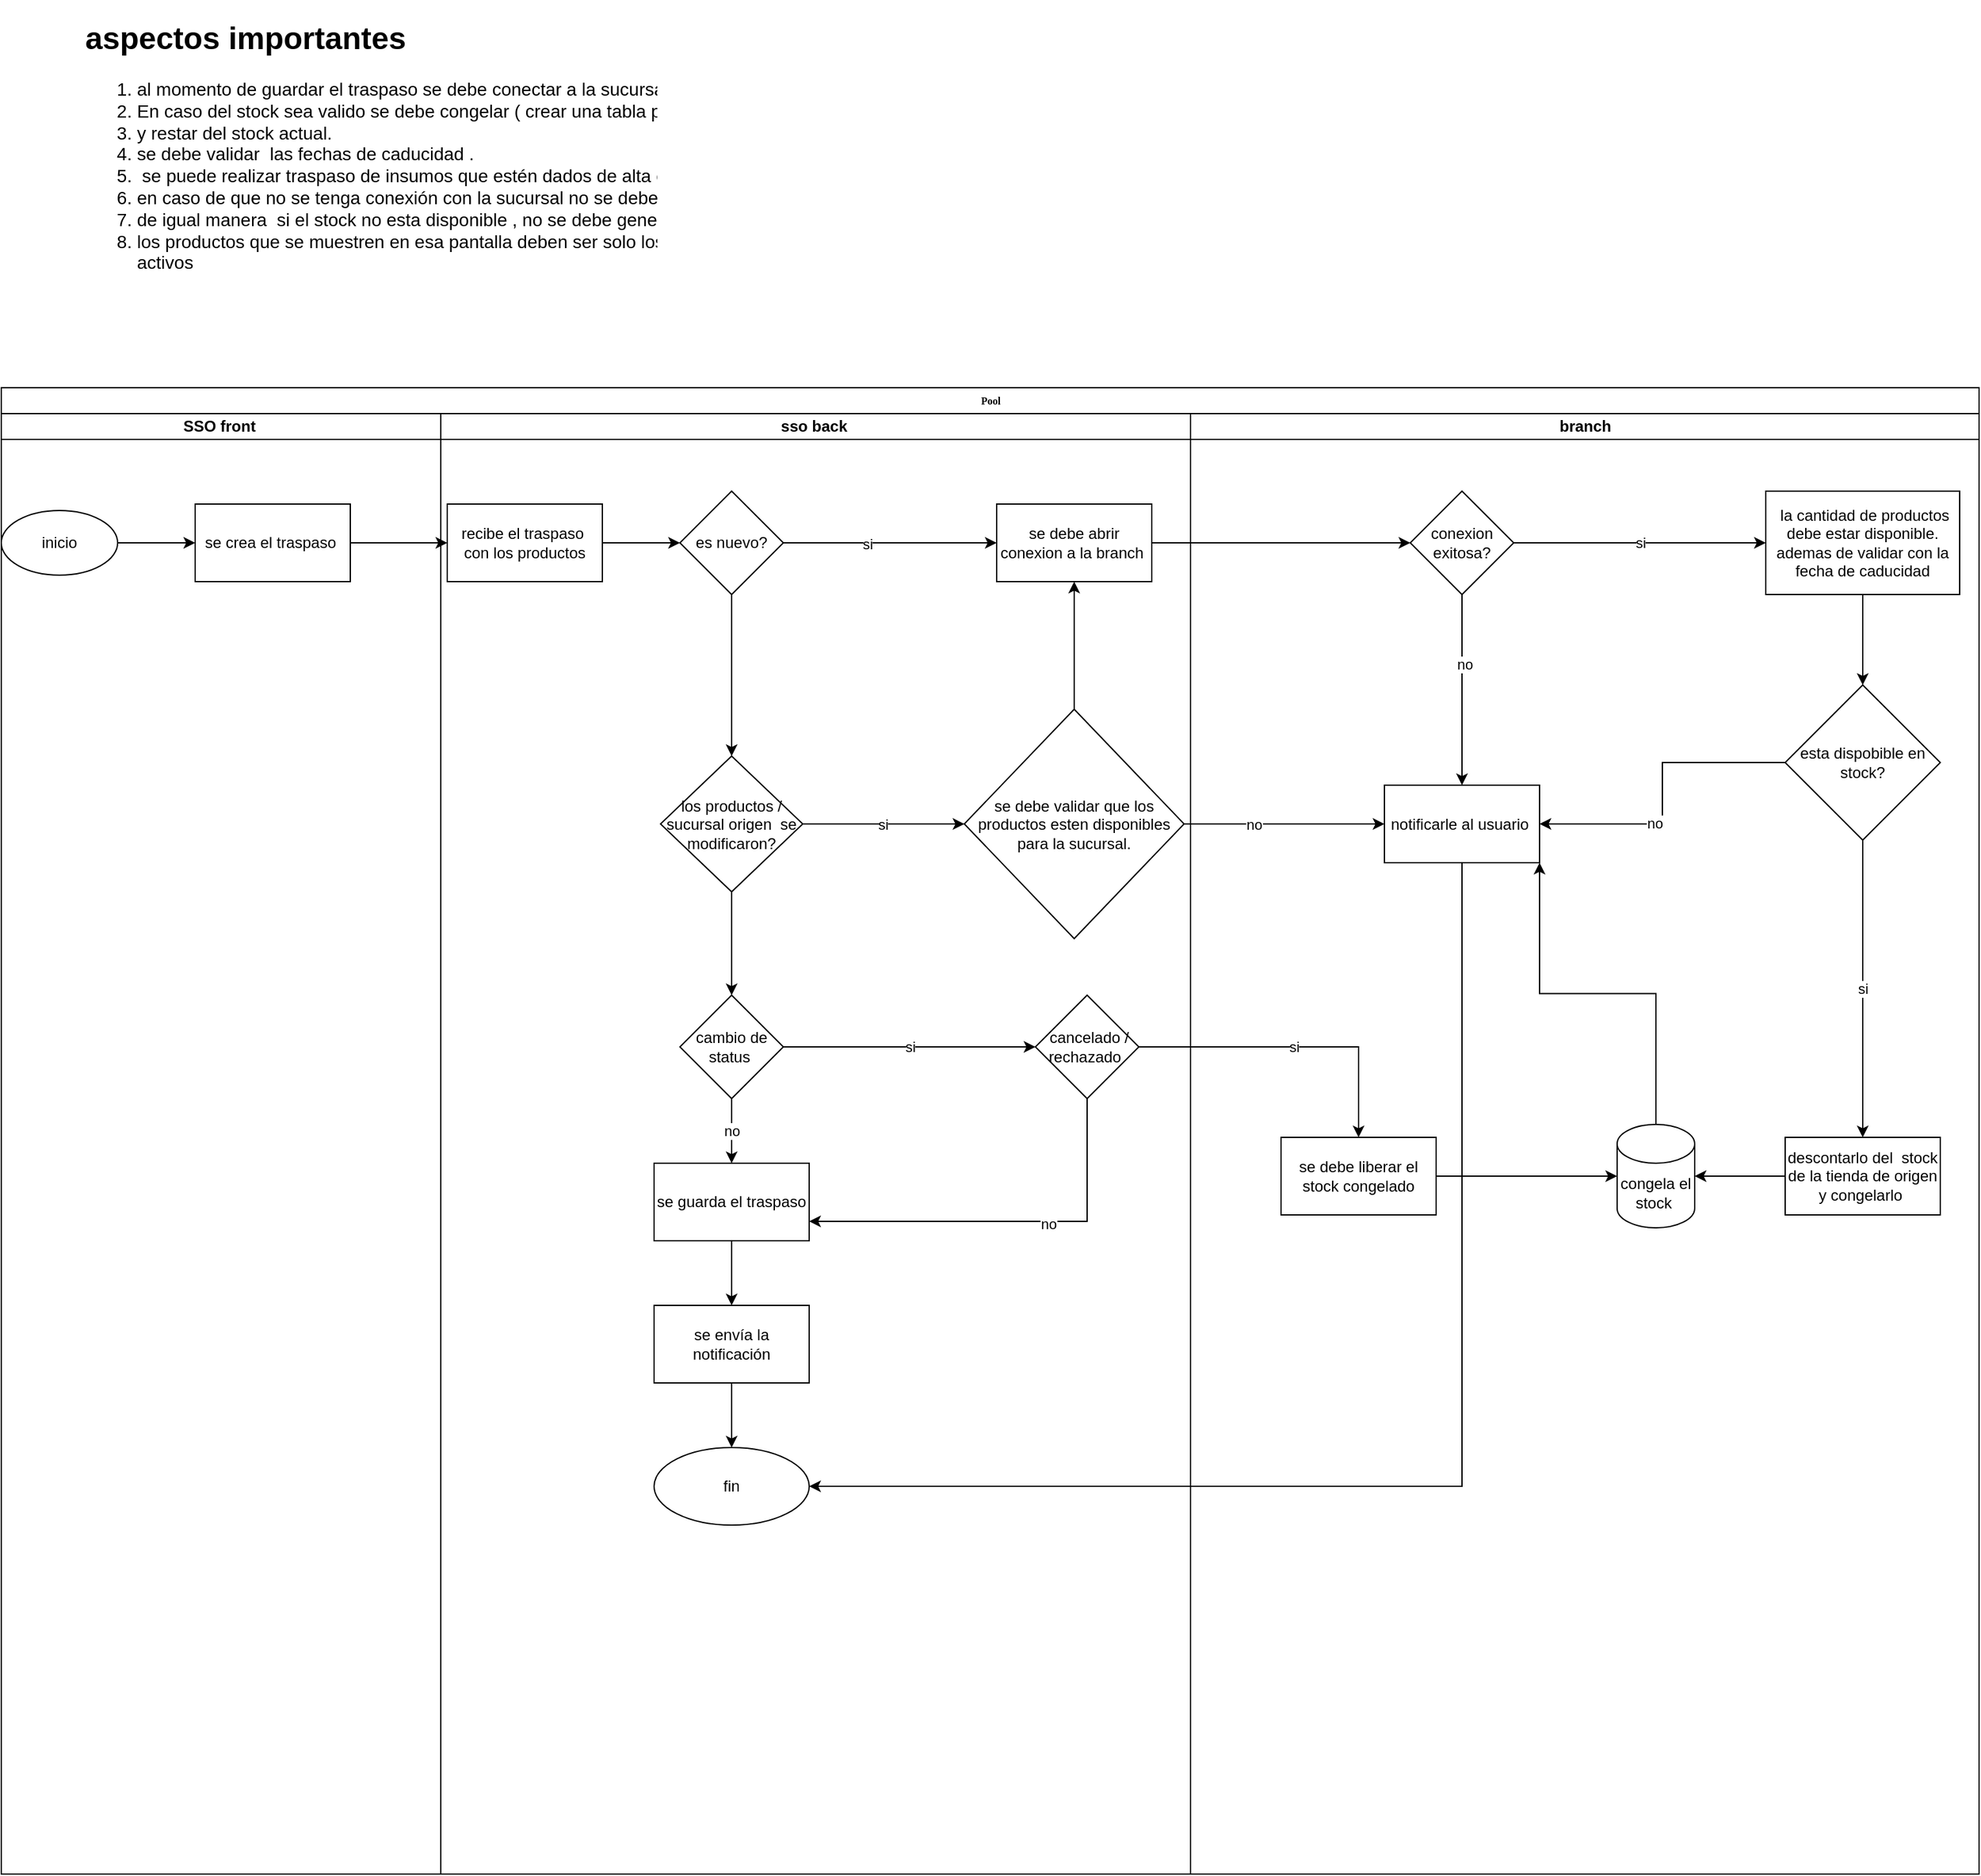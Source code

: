 <mxfile version="15.8.7" type="github">
  <diagram name="Page-1" id="74e2e168-ea6b-b213-b513-2b3c1d86103e">
    <mxGraphModel dx="1662" dy="1654" grid="1" gridSize="10" guides="1" tooltips="1" connect="1" arrows="1" fold="1" page="1" pageScale="1" pageWidth="1100" pageHeight="850" background="none" math="0" shadow="0">
      <root>
        <mxCell id="0" />
        <mxCell id="1" parent="0" />
        <mxCell id="77e6c97f196da883-1" value="Pool" style="swimlane;html=1;childLayout=stackLayout;startSize=20;rounded=0;shadow=0;labelBackgroundColor=none;strokeWidth=1;fontFamily=Verdana;fontSize=8;align=center;" parent="1" vertex="1">
          <mxGeometry x="110" y="-120" width="1530" height="1150" as="geometry" />
        </mxCell>
        <mxCell id="77e6c97f196da883-2" value="SSO front&amp;nbsp;" style="swimlane;html=1;startSize=20;" parent="77e6c97f196da883-1" vertex="1">
          <mxGeometry y="20" width="340" height="1130" as="geometry" />
        </mxCell>
        <mxCell id="eCFHEnjU7VW3SYDgLny5-4" value="inicio" style="ellipse;whiteSpace=wrap;html=1;" parent="77e6c97f196da883-2" vertex="1">
          <mxGeometry y="75" width="90" height="50" as="geometry" />
        </mxCell>
        <mxCell id="eCFHEnjU7VW3SYDgLny5-5" value="se crea el traspaso&amp;nbsp;" style="whiteSpace=wrap;html=1;" parent="77e6c97f196da883-2" vertex="1">
          <mxGeometry x="150" y="70" width="120" height="60" as="geometry" />
        </mxCell>
        <mxCell id="eCFHEnjU7VW3SYDgLny5-6" value="" style="edgeStyle=orthogonalEdgeStyle;rounded=0;orthogonalLoop=1;jettySize=auto;html=1;" parent="77e6c97f196da883-2" source="eCFHEnjU7VW3SYDgLny5-4" target="eCFHEnjU7VW3SYDgLny5-5" edge="1">
          <mxGeometry relative="1" as="geometry" />
        </mxCell>
        <mxCell id="eCFHEnjU7VW3SYDgLny5-8" value="" style="edgeStyle=orthogonalEdgeStyle;rounded=0;orthogonalLoop=1;jettySize=auto;html=1;" parent="77e6c97f196da883-1" source="eCFHEnjU7VW3SYDgLny5-5" target="eCFHEnjU7VW3SYDgLny5-7" edge="1">
          <mxGeometry relative="1" as="geometry" />
        </mxCell>
        <mxCell id="eCFHEnjU7VW3SYDgLny5-32" value="" style="edgeStyle=orthogonalEdgeStyle;rounded=0;orthogonalLoop=1;jettySize=auto;html=1;" parent="77e6c97f196da883-1" source="eCFHEnjU7VW3SYDgLny5-11" target="eCFHEnjU7VW3SYDgLny5-31" edge="1">
          <mxGeometry relative="1" as="geometry" />
        </mxCell>
        <mxCell id="eCFHEnjU7VW3SYDgLny5-49" style="edgeStyle=orthogonalEdgeStyle;rounded=0;orthogonalLoop=1;jettySize=auto;html=1;exitX=1;exitY=0.5;exitDx=0;exitDy=0;entryX=0;entryY=0.5;entryDx=0;entryDy=0;" parent="77e6c97f196da883-1" source="eCFHEnjU7VW3SYDgLny5-47" target="eCFHEnjU7VW3SYDgLny5-35" edge="1">
          <mxGeometry relative="1" as="geometry" />
        </mxCell>
        <mxCell id="eCFHEnjU7VW3SYDgLny5-50" value="no" style="edgeLabel;html=1;align=center;verticalAlign=middle;resizable=0;points=[];" parent="eCFHEnjU7VW3SYDgLny5-49" vertex="1" connectable="0">
          <mxGeometry x="-0.31" relative="1" as="geometry">
            <mxPoint as="offset" />
          </mxGeometry>
        </mxCell>
        <mxCell id="eCFHEnjU7VW3SYDgLny5-38" style="edgeStyle=orthogonalEdgeStyle;rounded=0;orthogonalLoop=1;jettySize=auto;html=1;entryX=1;entryY=0.5;entryDx=0;entryDy=0;" parent="77e6c97f196da883-1" source="eCFHEnjU7VW3SYDgLny5-35" target="eCFHEnjU7VW3SYDgLny5-29" edge="1">
          <mxGeometry relative="1" as="geometry">
            <mxPoint x="930" y="610" as="targetPoint" />
            <Array as="points">
              <mxPoint x="1130" y="850" />
            </Array>
          </mxGeometry>
        </mxCell>
        <mxCell id="eCFHEnjU7VW3SYDgLny5-59" value="si" style="edgeStyle=orthogonalEdgeStyle;rounded=0;orthogonalLoop=1;jettySize=auto;html=1;" parent="77e6c97f196da883-1" source="eCFHEnjU7VW3SYDgLny5-56" target="eCFHEnjU7VW3SYDgLny5-58" edge="1">
          <mxGeometry relative="1" as="geometry" />
        </mxCell>
        <mxCell id="77e6c97f196da883-3" value="sso back&lt;span style=&quot;white-space: pre&quot;&gt; &lt;/span&gt;" style="swimlane;html=1;startSize=20;" parent="77e6c97f196da883-1" vertex="1">
          <mxGeometry x="340" y="20" width="580" height="1130" as="geometry" />
        </mxCell>
        <mxCell id="eCFHEnjU7VW3SYDgLny5-10" value="" style="edgeStyle=orthogonalEdgeStyle;rounded=0;orthogonalLoop=1;jettySize=auto;html=1;" parent="77e6c97f196da883-3" source="eCFHEnjU7VW3SYDgLny5-7" target="eCFHEnjU7VW3SYDgLny5-9" edge="1">
          <mxGeometry relative="1" as="geometry" />
        </mxCell>
        <mxCell id="eCFHEnjU7VW3SYDgLny5-7" value="recibe el traspaso&amp;nbsp; con los productos" style="whiteSpace=wrap;html=1;" parent="77e6c97f196da883-3" vertex="1">
          <mxGeometry x="5" y="70" width="120" height="60" as="geometry" />
        </mxCell>
        <mxCell id="eCFHEnjU7VW3SYDgLny5-17" value="" style="edgeStyle=orthogonalEdgeStyle;rounded=0;orthogonalLoop=1;jettySize=auto;html=1;" parent="77e6c97f196da883-3" source="eCFHEnjU7VW3SYDgLny5-9" target="eCFHEnjU7VW3SYDgLny5-16" edge="1">
          <mxGeometry relative="1" as="geometry" />
        </mxCell>
        <mxCell id="eCFHEnjU7VW3SYDgLny5-9" value="es nuevo?" style="rhombus;whiteSpace=wrap;html=1;" parent="77e6c97f196da883-3" vertex="1">
          <mxGeometry x="185" y="60" width="80" height="80" as="geometry" />
        </mxCell>
        <mxCell id="eCFHEnjU7VW3SYDgLny5-48" value="si" style="edgeStyle=orthogonalEdgeStyle;rounded=0;orthogonalLoop=1;jettySize=auto;html=1;" parent="77e6c97f196da883-3" source="eCFHEnjU7VW3SYDgLny5-16" target="eCFHEnjU7VW3SYDgLny5-47" edge="1">
          <mxGeometry relative="1" as="geometry" />
        </mxCell>
        <mxCell id="eCFHEnjU7VW3SYDgLny5-16" value="los productos / sucursal origen&amp;nbsp; se modificaron?" style="rhombus;whiteSpace=wrap;html=1;" parent="77e6c97f196da883-3" vertex="1">
          <mxGeometry x="170" y="265" width="110" height="105" as="geometry" />
        </mxCell>
        <mxCell id="eCFHEnjU7VW3SYDgLny5-24" value="" style="edgeStyle=orthogonalEdgeStyle;rounded=0;orthogonalLoop=1;jettySize=auto;html=1;" parent="77e6c97f196da883-3" source="eCFHEnjU7VW3SYDgLny5-21" target="eCFHEnjU7VW3SYDgLny5-23" edge="1">
          <mxGeometry relative="1" as="geometry" />
        </mxCell>
        <mxCell id="eCFHEnjU7VW3SYDgLny5-21" value="se guarda el traspaso" style="whiteSpace=wrap;html=1;" parent="77e6c97f196da883-3" vertex="1">
          <mxGeometry x="165" y="580" width="120" height="60" as="geometry" />
        </mxCell>
        <mxCell id="eCFHEnjU7VW3SYDgLny5-11" value="se debe abrir conexion a la branch&amp;nbsp;" style="whiteSpace=wrap;html=1;" parent="77e6c97f196da883-3" vertex="1">
          <mxGeometry x="430" y="70" width="120" height="60" as="geometry" />
        </mxCell>
        <mxCell id="eCFHEnjU7VW3SYDgLny5-12" value="" style="edgeStyle=orthogonalEdgeStyle;rounded=0;orthogonalLoop=1;jettySize=auto;html=1;" parent="77e6c97f196da883-3" source="eCFHEnjU7VW3SYDgLny5-9" target="eCFHEnjU7VW3SYDgLny5-11" edge="1">
          <mxGeometry relative="1" as="geometry" />
        </mxCell>
        <mxCell id="eCFHEnjU7VW3SYDgLny5-15" value="si" style="edgeLabel;html=1;align=center;verticalAlign=middle;resizable=0;points=[];" parent="eCFHEnjU7VW3SYDgLny5-12" vertex="1" connectable="0">
          <mxGeometry x="-0.218" y="-1" relative="1" as="geometry">
            <mxPoint as="offset" />
          </mxGeometry>
        </mxCell>
        <mxCell id="eCFHEnjU7VW3SYDgLny5-23" value="se envía la notificación" style="whiteSpace=wrap;html=1;" parent="77e6c97f196da883-3" vertex="1">
          <mxGeometry x="165" y="690" width="120" height="60" as="geometry" />
        </mxCell>
        <mxCell id="eCFHEnjU7VW3SYDgLny5-61" style="edgeStyle=orthogonalEdgeStyle;rounded=0;orthogonalLoop=1;jettySize=auto;html=1;exitX=0.5;exitY=0;exitDx=0;exitDy=0;entryX=0.5;entryY=1;entryDx=0;entryDy=0;" parent="77e6c97f196da883-3" source="eCFHEnjU7VW3SYDgLny5-47" target="eCFHEnjU7VW3SYDgLny5-11" edge="1">
          <mxGeometry relative="1" as="geometry" />
        </mxCell>
        <mxCell id="eCFHEnjU7VW3SYDgLny5-47" value="&lt;span&gt;se debe validar que los productos esten disponibles para la sucursal.&lt;/span&gt;" style="rhombus;whiteSpace=wrap;html=1;" parent="77e6c97f196da883-3" vertex="1">
          <mxGeometry x="405" y="228.75" width="170" height="177.5" as="geometry" />
        </mxCell>
        <mxCell id="eCFHEnjU7VW3SYDgLny5-29" value="fin" style="ellipse;whiteSpace=wrap;html=1;" parent="77e6c97f196da883-3" vertex="1">
          <mxGeometry x="165" y="800" width="120" height="60" as="geometry" />
        </mxCell>
        <mxCell id="eCFHEnjU7VW3SYDgLny5-30" value="" style="edgeStyle=orthogonalEdgeStyle;rounded=0;orthogonalLoop=1;jettySize=auto;html=1;" parent="77e6c97f196da883-3" source="eCFHEnjU7VW3SYDgLny5-23" target="eCFHEnjU7VW3SYDgLny5-29" edge="1">
          <mxGeometry relative="1" as="geometry" />
        </mxCell>
        <mxCell id="eCFHEnjU7VW3SYDgLny5-55" value="no" style="edgeStyle=orthogonalEdgeStyle;rounded=0;orthogonalLoop=1;jettySize=auto;html=1;" parent="77e6c97f196da883-3" source="eCFHEnjU7VW3SYDgLny5-53" target="eCFHEnjU7VW3SYDgLny5-21" edge="1">
          <mxGeometry relative="1" as="geometry" />
        </mxCell>
        <mxCell id="eCFHEnjU7VW3SYDgLny5-53" value="cambio de status&amp;nbsp;" style="rhombus;whiteSpace=wrap;html=1;" parent="77e6c97f196da883-3" vertex="1">
          <mxGeometry x="185" y="450" width="80" height="80" as="geometry" />
        </mxCell>
        <mxCell id="eCFHEnjU7VW3SYDgLny5-54" value="" style="edgeStyle=orthogonalEdgeStyle;rounded=0;orthogonalLoop=1;jettySize=auto;html=1;" parent="77e6c97f196da883-3" source="eCFHEnjU7VW3SYDgLny5-16" target="eCFHEnjU7VW3SYDgLny5-53" edge="1">
          <mxGeometry relative="1" as="geometry" />
        </mxCell>
        <mxCell id="eCFHEnjU7VW3SYDgLny5-63" style="edgeStyle=orthogonalEdgeStyle;rounded=0;orthogonalLoop=1;jettySize=auto;html=1;entryX=1;entryY=0.75;entryDx=0;entryDy=0;exitX=0.5;exitY=1;exitDx=0;exitDy=0;" parent="77e6c97f196da883-3" source="eCFHEnjU7VW3SYDgLny5-56" target="eCFHEnjU7VW3SYDgLny5-21" edge="1">
          <mxGeometry relative="1" as="geometry">
            <Array as="points">
              <mxPoint x="500" y="625" />
            </Array>
          </mxGeometry>
        </mxCell>
        <mxCell id="eCFHEnjU7VW3SYDgLny5-64" value="no" style="edgeLabel;html=1;align=center;verticalAlign=middle;resizable=0;points=[];" parent="eCFHEnjU7VW3SYDgLny5-63" vertex="1" connectable="0">
          <mxGeometry x="-0.192" y="2" relative="1" as="geometry">
            <mxPoint as="offset" />
          </mxGeometry>
        </mxCell>
        <mxCell id="eCFHEnjU7VW3SYDgLny5-56" value="&amp;nbsp;cancelado / rechazado&amp;nbsp;" style="rhombus;whiteSpace=wrap;html=1;" parent="77e6c97f196da883-3" vertex="1">
          <mxGeometry x="460" y="450" width="80" height="80" as="geometry" />
        </mxCell>
        <mxCell id="eCFHEnjU7VW3SYDgLny5-57" value="si" style="edgeStyle=orthogonalEdgeStyle;rounded=0;orthogonalLoop=1;jettySize=auto;html=1;" parent="77e6c97f196da883-3" source="eCFHEnjU7VW3SYDgLny5-53" target="eCFHEnjU7VW3SYDgLny5-56" edge="1">
          <mxGeometry relative="1" as="geometry" />
        </mxCell>
        <mxCell id="77e6c97f196da883-4" value="branch" style="swimlane;html=1;startSize=20;" parent="77e6c97f196da883-1" vertex="1">
          <mxGeometry x="920" y="20" width="610" height="1130" as="geometry" />
        </mxCell>
        <mxCell id="eCFHEnjU7VW3SYDgLny5-28" value="" style="edgeStyle=orthogonalEdgeStyle;rounded=0;orthogonalLoop=1;jettySize=auto;html=1;" parent="77e6c97f196da883-4" source="eCFHEnjU7VW3SYDgLny5-25" target="eCFHEnjU7VW3SYDgLny5-27" edge="1">
          <mxGeometry relative="1" as="geometry" />
        </mxCell>
        <mxCell id="eCFHEnjU7VW3SYDgLny5-25" value="&amp;nbsp;la cantidad de productos debe estar disponible. ademas de validar con la fecha de caducidad" style="whiteSpace=wrap;html=1;" parent="77e6c97f196da883-4" vertex="1">
          <mxGeometry x="445" y="60" width="150" height="80" as="geometry" />
        </mxCell>
        <mxCell id="eCFHEnjU7VW3SYDgLny5-40" value="si" style="edgeStyle=orthogonalEdgeStyle;rounded=0;orthogonalLoop=1;jettySize=auto;html=1;" parent="77e6c97f196da883-4" source="eCFHEnjU7VW3SYDgLny5-27" target="eCFHEnjU7VW3SYDgLny5-39" edge="1">
          <mxGeometry relative="1" as="geometry" />
        </mxCell>
        <mxCell id="eCFHEnjU7VW3SYDgLny5-27" value="esta dispobible en stock?" style="rhombus;whiteSpace=wrap;html=1;" parent="77e6c97f196da883-4" vertex="1">
          <mxGeometry x="460" y="210" width="120" height="120" as="geometry" />
        </mxCell>
        <mxCell id="eCFHEnjU7VW3SYDgLny5-34" value="si" style="edgeStyle=orthogonalEdgeStyle;rounded=0;orthogonalLoop=1;jettySize=auto;html=1;exitX=1;exitY=0.5;exitDx=0;exitDy=0;" parent="77e6c97f196da883-4" source="eCFHEnjU7VW3SYDgLny5-31" target="eCFHEnjU7VW3SYDgLny5-25" edge="1">
          <mxGeometry relative="1" as="geometry" />
        </mxCell>
        <mxCell id="eCFHEnjU7VW3SYDgLny5-31" value="conexion exitosa?" style="rhombus;whiteSpace=wrap;html=1;" parent="77e6c97f196da883-4" vertex="1">
          <mxGeometry x="170" y="60" width="80" height="80" as="geometry" />
        </mxCell>
        <mxCell id="eCFHEnjU7VW3SYDgLny5-52" style="edgeStyle=orthogonalEdgeStyle;rounded=0;orthogonalLoop=1;jettySize=auto;html=1;exitX=0;exitY=0.5;exitDx=0;exitDy=0;" parent="77e6c97f196da883-4" source="eCFHEnjU7VW3SYDgLny5-39" target="eCFHEnjU7VW3SYDgLny5-51" edge="1">
          <mxGeometry relative="1" as="geometry" />
        </mxCell>
        <mxCell id="eCFHEnjU7VW3SYDgLny5-39" value="descontarlo del&amp;nbsp; stock de la tienda de origen y congelarlo&amp;nbsp;" style="whiteSpace=wrap;html=1;" parent="77e6c97f196da883-4" vertex="1">
          <mxGeometry x="460" y="560" width="120" height="60" as="geometry" />
        </mxCell>
        <mxCell id="eCFHEnjU7VW3SYDgLny5-35" value="notificarle al usuario&amp;nbsp;" style="whiteSpace=wrap;html=1;" parent="77e6c97f196da883-4" vertex="1">
          <mxGeometry x="150" y="287.5" width="120" height="60" as="geometry" />
        </mxCell>
        <mxCell id="eCFHEnjU7VW3SYDgLny5-36" value="" style="edgeStyle=orthogonalEdgeStyle;rounded=0;orthogonalLoop=1;jettySize=auto;html=1;" parent="77e6c97f196da883-4" source="eCFHEnjU7VW3SYDgLny5-31" target="eCFHEnjU7VW3SYDgLny5-35" edge="1">
          <mxGeometry relative="1" as="geometry" />
        </mxCell>
        <mxCell id="eCFHEnjU7VW3SYDgLny5-37" value="no" style="edgeLabel;html=1;align=center;verticalAlign=middle;resizable=0;points=[];" parent="eCFHEnjU7VW3SYDgLny5-36" vertex="1" connectable="0">
          <mxGeometry x="-0.267" y="2" relative="1" as="geometry">
            <mxPoint as="offset" />
          </mxGeometry>
        </mxCell>
        <mxCell id="eCFHEnjU7VW3SYDgLny5-41" style="edgeStyle=orthogonalEdgeStyle;rounded=0;orthogonalLoop=1;jettySize=auto;html=1;entryX=1;entryY=0.5;entryDx=0;entryDy=0;" parent="77e6c97f196da883-4" source="eCFHEnjU7VW3SYDgLny5-27" target="eCFHEnjU7VW3SYDgLny5-35" edge="1">
          <mxGeometry relative="1" as="geometry">
            <mxPoint x="80" y="260" as="targetPoint" />
          </mxGeometry>
        </mxCell>
        <mxCell id="eCFHEnjU7VW3SYDgLny5-42" value="no" style="edgeLabel;html=1;align=center;verticalAlign=middle;resizable=0;points=[];" parent="eCFHEnjU7VW3SYDgLny5-41" vertex="1" connectable="0">
          <mxGeometry x="0.255" y="-1" relative="1" as="geometry">
            <mxPoint as="offset" />
          </mxGeometry>
        </mxCell>
        <mxCell id="eCFHEnjU7VW3SYDgLny5-51" value="congela el stock&amp;nbsp;" style="shape=cylinder3;whiteSpace=wrap;html=1;boundedLbl=1;backgroundOutline=1;size=15;" parent="77e6c97f196da883-4" vertex="1">
          <mxGeometry x="330" y="550" width="60" height="80" as="geometry" />
        </mxCell>
        <mxCell id="eCFHEnjU7VW3SYDgLny5-58" value="se debe liberar el stock congelado" style="whiteSpace=wrap;html=1;" parent="77e6c97f196da883-4" vertex="1">
          <mxGeometry x="70" y="560" width="120" height="60" as="geometry" />
        </mxCell>
        <mxCell id="eCFHEnjU7VW3SYDgLny5-60" style="edgeStyle=orthogonalEdgeStyle;rounded=0;orthogonalLoop=1;jettySize=auto;html=1;entryX=0;entryY=0.5;entryDx=0;entryDy=0;entryPerimeter=0;" parent="77e6c97f196da883-4" source="eCFHEnjU7VW3SYDgLny5-58" target="eCFHEnjU7VW3SYDgLny5-51" edge="1">
          <mxGeometry relative="1" as="geometry" />
        </mxCell>
        <mxCell id="Xy1JPDZB7xpuh3WYk70o-3" style="edgeStyle=orthogonalEdgeStyle;rounded=0;orthogonalLoop=1;jettySize=auto;html=1;exitX=0.5;exitY=0;exitDx=0;exitDy=0;exitPerimeter=0;entryX=1;entryY=1;entryDx=0;entryDy=0;" edge="1" parent="77e6c97f196da883-4" source="eCFHEnjU7VW3SYDgLny5-51" target="eCFHEnjU7VW3SYDgLny5-35">
          <mxGeometry relative="1" as="geometry">
            <mxPoint x="310" y="330" as="targetPoint" />
          </mxGeometry>
        </mxCell>
        <mxCell id="eCFHEnjU7VW3SYDgLny5-65" value="&lt;h1&gt;aspectos importantes&lt;/h1&gt;&lt;ol style=&quot;box-sizing: border-box ; padding-left: 40px ; font-family: &amp;#34;segoe ui vss (regular)&amp;#34; , &amp;#34;segoe ui&amp;#34; , , &amp;#34;blinkmacsystemfont&amp;#34; , &amp;#34;roboto&amp;#34; , &amp;#34;helvetica neue&amp;#34; , &amp;#34;helvetica&amp;#34; , &amp;#34;ubuntu&amp;#34; , &amp;#34;arial&amp;#34; , sans-serif , &amp;#34;apple color emoji&amp;#34; , &amp;#34;segoe ui emoji&amp;#34; , &amp;#34;segoe ui symbol&amp;#34; ; font-size: 14px&quot;&gt;&lt;li style=&quot;box-sizing: border-box ; list-style: inherit&quot;&gt;al momento de guardar el traspaso se debe conectar a la sucursal de origen para validar el stock&amp;nbsp;&lt;/li&gt;&lt;li style=&quot;box-sizing: border-box ; list-style: inherit&quot;&gt;En caso del stock sea valido se debe congelar ( crear una tabla para el stock congelado )&amp;nbsp;&lt;/li&gt;&lt;li style=&quot;box-sizing: border-box ; list-style: inherit&quot;&gt;y restar del stock actual.&amp;nbsp;&lt;/li&gt;&lt;li style=&quot;box-sizing: border-box ; list-style: inherit&quot;&gt;se debe validar&amp;nbsp; las fechas de caducidad .&amp;nbsp;&lt;/li&gt;&lt;li style=&quot;box-sizing: border-box ; list-style: inherit&quot;&gt;&amp;nbsp;se puede realizar traspaso de insumos que estén dados de alta como producto&amp;nbsp;&lt;/li&gt;&lt;li style=&quot;box-sizing: border-box ; list-style: inherit&quot;&gt;en caso de que no se tenga conexión con la sucursal no se debe crear el&amp;nbsp; traspaso y se&amp;nbsp; debe visualizar algún mensaje al respecto&amp;nbsp;&lt;/li&gt;&lt;li style=&quot;box-sizing: border-box ; list-style: inherit&quot;&gt;de igual manera&amp;nbsp; si el stock no esta disponible , no se debe generar el traspaso y se debe visualizar algún mensaje al respecto.&lt;/li&gt;&lt;li style=&quot;box-sizing: border-box ; list-style: inherit&quot;&gt;los productos que se muestren en esa pantalla deben ser solo los que estén asignados a la sucursal origen y tiene que estar autorizados y activos&amp;nbsp;&lt;/li&gt;&lt;/ol&gt;" style="text;html=1;strokeColor=none;fillColor=none;spacing=5;spacingTop=-20;whiteSpace=wrap;overflow=hidden;rounded=0;" parent="1" vertex="1">
          <mxGeometry x="170" y="-410" width="910" height="320" as="geometry" />
        </mxCell>
      </root>
    </mxGraphModel>
  </diagram>
</mxfile>
